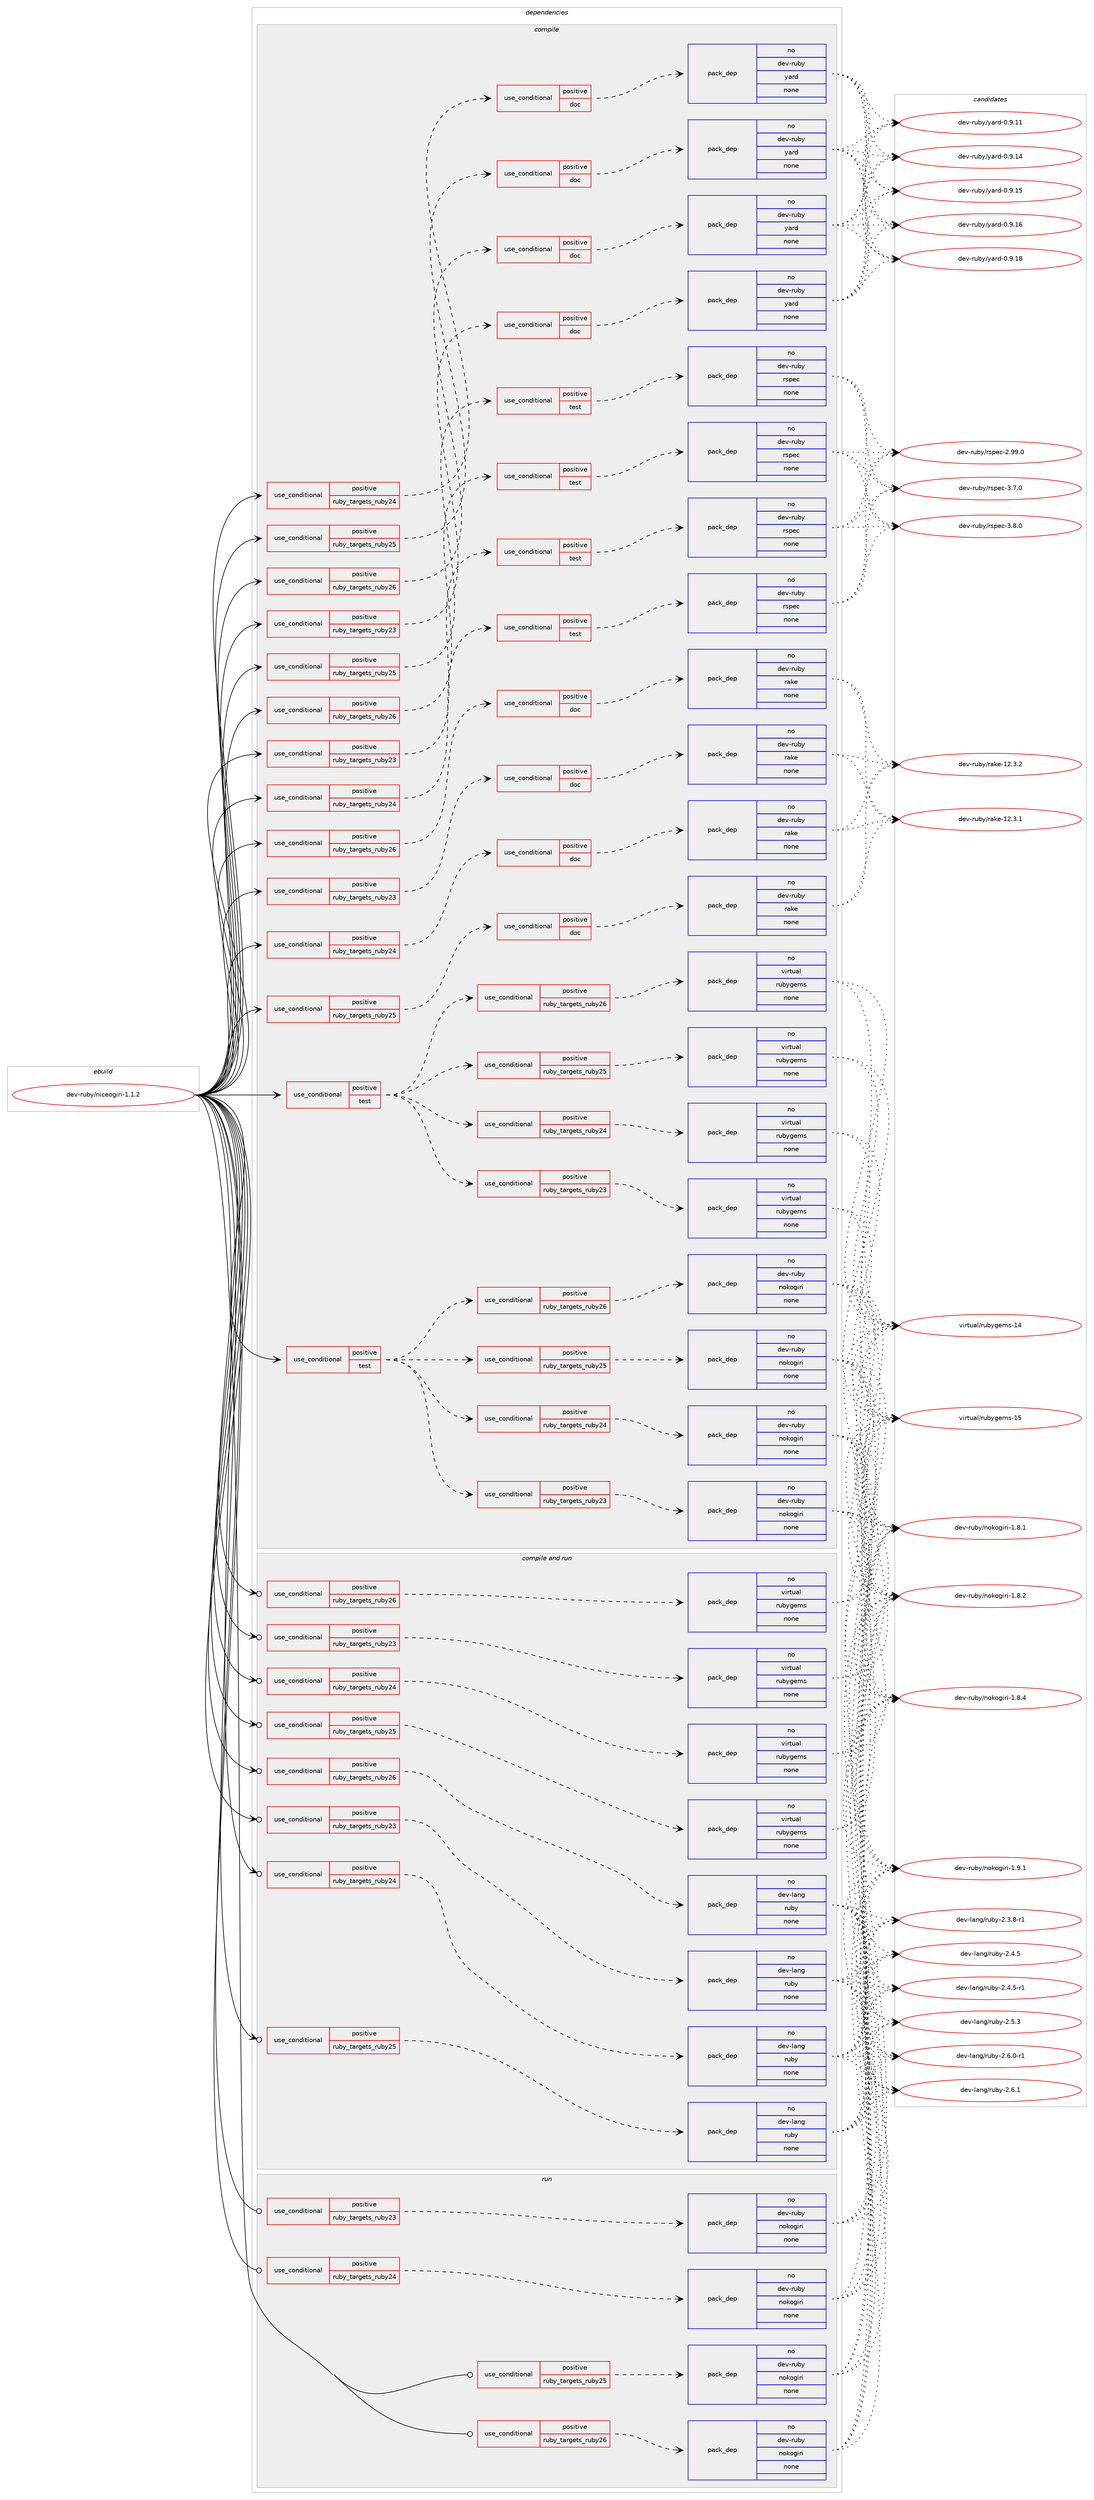 digraph prolog {

# *************
# Graph options
# *************

newrank=true;
concentrate=true;
compound=true;
graph [rankdir=LR,fontname=Helvetica,fontsize=10,ranksep=1.5];#, ranksep=2.5, nodesep=0.2];
edge  [arrowhead=vee];
node  [fontname=Helvetica,fontsize=10];

# **********
# The ebuild
# **********

subgraph cluster_leftcol {
color=gray;
rank=same;
label=<<i>ebuild</i>>;
id [label="dev-ruby/niceogiri-1.1.2", color=red, width=4, href="../dev-ruby/niceogiri-1.1.2.svg"];
}

# ****************
# The dependencies
# ****************

subgraph cluster_midcol {
color=gray;
label=<<i>dependencies</i>>;
subgraph cluster_compile {
fillcolor="#eeeeee";
style=filled;
label=<<i>compile</i>>;
subgraph cond407633 {
dependency1508102 [label=<<TABLE BORDER="0" CELLBORDER="1" CELLSPACING="0" CELLPADDING="4"><TR><TD ROWSPAN="3" CELLPADDING="10">use_conditional</TD></TR><TR><TD>positive</TD></TR><TR><TD>ruby_targets_ruby23</TD></TR></TABLE>>, shape=none, color=red];
subgraph cond407634 {
dependency1508103 [label=<<TABLE BORDER="0" CELLBORDER="1" CELLSPACING="0" CELLPADDING="4"><TR><TD ROWSPAN="3" CELLPADDING="10">use_conditional</TD></TR><TR><TD>positive</TD></TR><TR><TD>doc</TD></TR></TABLE>>, shape=none, color=red];
subgraph pack1076972 {
dependency1508104 [label=<<TABLE BORDER="0" CELLBORDER="1" CELLSPACING="0" CELLPADDING="4" WIDTH="220"><TR><TD ROWSPAN="6" CELLPADDING="30">pack_dep</TD></TR><TR><TD WIDTH="110">no</TD></TR><TR><TD>dev-ruby</TD></TR><TR><TD>rake</TD></TR><TR><TD>none</TD></TR><TR><TD></TD></TR></TABLE>>, shape=none, color=blue];
}
dependency1508103:e -> dependency1508104:w [weight=20,style="dashed",arrowhead="vee"];
}
dependency1508102:e -> dependency1508103:w [weight=20,style="dashed",arrowhead="vee"];
}
id:e -> dependency1508102:w [weight=20,style="solid",arrowhead="vee"];
subgraph cond407635 {
dependency1508105 [label=<<TABLE BORDER="0" CELLBORDER="1" CELLSPACING="0" CELLPADDING="4"><TR><TD ROWSPAN="3" CELLPADDING="10">use_conditional</TD></TR><TR><TD>positive</TD></TR><TR><TD>ruby_targets_ruby23</TD></TR></TABLE>>, shape=none, color=red];
subgraph cond407636 {
dependency1508106 [label=<<TABLE BORDER="0" CELLBORDER="1" CELLSPACING="0" CELLPADDING="4"><TR><TD ROWSPAN="3" CELLPADDING="10">use_conditional</TD></TR><TR><TD>positive</TD></TR><TR><TD>doc</TD></TR></TABLE>>, shape=none, color=red];
subgraph pack1076973 {
dependency1508107 [label=<<TABLE BORDER="0" CELLBORDER="1" CELLSPACING="0" CELLPADDING="4" WIDTH="220"><TR><TD ROWSPAN="6" CELLPADDING="30">pack_dep</TD></TR><TR><TD WIDTH="110">no</TD></TR><TR><TD>dev-ruby</TD></TR><TR><TD>yard</TD></TR><TR><TD>none</TD></TR><TR><TD></TD></TR></TABLE>>, shape=none, color=blue];
}
dependency1508106:e -> dependency1508107:w [weight=20,style="dashed",arrowhead="vee"];
}
dependency1508105:e -> dependency1508106:w [weight=20,style="dashed",arrowhead="vee"];
}
id:e -> dependency1508105:w [weight=20,style="solid",arrowhead="vee"];
subgraph cond407637 {
dependency1508108 [label=<<TABLE BORDER="0" CELLBORDER="1" CELLSPACING="0" CELLPADDING="4"><TR><TD ROWSPAN="3" CELLPADDING="10">use_conditional</TD></TR><TR><TD>positive</TD></TR><TR><TD>ruby_targets_ruby23</TD></TR></TABLE>>, shape=none, color=red];
subgraph cond407638 {
dependency1508109 [label=<<TABLE BORDER="0" CELLBORDER="1" CELLSPACING="0" CELLPADDING="4"><TR><TD ROWSPAN="3" CELLPADDING="10">use_conditional</TD></TR><TR><TD>positive</TD></TR><TR><TD>test</TD></TR></TABLE>>, shape=none, color=red];
subgraph pack1076974 {
dependency1508110 [label=<<TABLE BORDER="0" CELLBORDER="1" CELLSPACING="0" CELLPADDING="4" WIDTH="220"><TR><TD ROWSPAN="6" CELLPADDING="30">pack_dep</TD></TR><TR><TD WIDTH="110">no</TD></TR><TR><TD>dev-ruby</TD></TR><TR><TD>rspec</TD></TR><TR><TD>none</TD></TR><TR><TD></TD></TR></TABLE>>, shape=none, color=blue];
}
dependency1508109:e -> dependency1508110:w [weight=20,style="dashed",arrowhead="vee"];
}
dependency1508108:e -> dependency1508109:w [weight=20,style="dashed",arrowhead="vee"];
}
id:e -> dependency1508108:w [weight=20,style="solid",arrowhead="vee"];
subgraph cond407639 {
dependency1508111 [label=<<TABLE BORDER="0" CELLBORDER="1" CELLSPACING="0" CELLPADDING="4"><TR><TD ROWSPAN="3" CELLPADDING="10">use_conditional</TD></TR><TR><TD>positive</TD></TR><TR><TD>ruby_targets_ruby24</TD></TR></TABLE>>, shape=none, color=red];
subgraph cond407640 {
dependency1508112 [label=<<TABLE BORDER="0" CELLBORDER="1" CELLSPACING="0" CELLPADDING="4"><TR><TD ROWSPAN="3" CELLPADDING="10">use_conditional</TD></TR><TR><TD>positive</TD></TR><TR><TD>doc</TD></TR></TABLE>>, shape=none, color=red];
subgraph pack1076975 {
dependency1508113 [label=<<TABLE BORDER="0" CELLBORDER="1" CELLSPACING="0" CELLPADDING="4" WIDTH="220"><TR><TD ROWSPAN="6" CELLPADDING="30">pack_dep</TD></TR><TR><TD WIDTH="110">no</TD></TR><TR><TD>dev-ruby</TD></TR><TR><TD>rake</TD></TR><TR><TD>none</TD></TR><TR><TD></TD></TR></TABLE>>, shape=none, color=blue];
}
dependency1508112:e -> dependency1508113:w [weight=20,style="dashed",arrowhead="vee"];
}
dependency1508111:e -> dependency1508112:w [weight=20,style="dashed",arrowhead="vee"];
}
id:e -> dependency1508111:w [weight=20,style="solid",arrowhead="vee"];
subgraph cond407641 {
dependency1508114 [label=<<TABLE BORDER="0" CELLBORDER="1" CELLSPACING="0" CELLPADDING="4"><TR><TD ROWSPAN="3" CELLPADDING="10">use_conditional</TD></TR><TR><TD>positive</TD></TR><TR><TD>ruby_targets_ruby24</TD></TR></TABLE>>, shape=none, color=red];
subgraph cond407642 {
dependency1508115 [label=<<TABLE BORDER="0" CELLBORDER="1" CELLSPACING="0" CELLPADDING="4"><TR><TD ROWSPAN="3" CELLPADDING="10">use_conditional</TD></TR><TR><TD>positive</TD></TR><TR><TD>doc</TD></TR></TABLE>>, shape=none, color=red];
subgraph pack1076976 {
dependency1508116 [label=<<TABLE BORDER="0" CELLBORDER="1" CELLSPACING="0" CELLPADDING="4" WIDTH="220"><TR><TD ROWSPAN="6" CELLPADDING="30">pack_dep</TD></TR><TR><TD WIDTH="110">no</TD></TR><TR><TD>dev-ruby</TD></TR><TR><TD>yard</TD></TR><TR><TD>none</TD></TR><TR><TD></TD></TR></TABLE>>, shape=none, color=blue];
}
dependency1508115:e -> dependency1508116:w [weight=20,style="dashed",arrowhead="vee"];
}
dependency1508114:e -> dependency1508115:w [weight=20,style="dashed",arrowhead="vee"];
}
id:e -> dependency1508114:w [weight=20,style="solid",arrowhead="vee"];
subgraph cond407643 {
dependency1508117 [label=<<TABLE BORDER="0" CELLBORDER="1" CELLSPACING="0" CELLPADDING="4"><TR><TD ROWSPAN="3" CELLPADDING="10">use_conditional</TD></TR><TR><TD>positive</TD></TR><TR><TD>ruby_targets_ruby24</TD></TR></TABLE>>, shape=none, color=red];
subgraph cond407644 {
dependency1508118 [label=<<TABLE BORDER="0" CELLBORDER="1" CELLSPACING="0" CELLPADDING="4"><TR><TD ROWSPAN="3" CELLPADDING="10">use_conditional</TD></TR><TR><TD>positive</TD></TR><TR><TD>test</TD></TR></TABLE>>, shape=none, color=red];
subgraph pack1076977 {
dependency1508119 [label=<<TABLE BORDER="0" CELLBORDER="1" CELLSPACING="0" CELLPADDING="4" WIDTH="220"><TR><TD ROWSPAN="6" CELLPADDING="30">pack_dep</TD></TR><TR><TD WIDTH="110">no</TD></TR><TR><TD>dev-ruby</TD></TR><TR><TD>rspec</TD></TR><TR><TD>none</TD></TR><TR><TD></TD></TR></TABLE>>, shape=none, color=blue];
}
dependency1508118:e -> dependency1508119:w [weight=20,style="dashed",arrowhead="vee"];
}
dependency1508117:e -> dependency1508118:w [weight=20,style="dashed",arrowhead="vee"];
}
id:e -> dependency1508117:w [weight=20,style="solid",arrowhead="vee"];
subgraph cond407645 {
dependency1508120 [label=<<TABLE BORDER="0" CELLBORDER="1" CELLSPACING="0" CELLPADDING="4"><TR><TD ROWSPAN="3" CELLPADDING="10">use_conditional</TD></TR><TR><TD>positive</TD></TR><TR><TD>ruby_targets_ruby25</TD></TR></TABLE>>, shape=none, color=red];
subgraph cond407646 {
dependency1508121 [label=<<TABLE BORDER="0" CELLBORDER="1" CELLSPACING="0" CELLPADDING="4"><TR><TD ROWSPAN="3" CELLPADDING="10">use_conditional</TD></TR><TR><TD>positive</TD></TR><TR><TD>doc</TD></TR></TABLE>>, shape=none, color=red];
subgraph pack1076978 {
dependency1508122 [label=<<TABLE BORDER="0" CELLBORDER="1" CELLSPACING="0" CELLPADDING="4" WIDTH="220"><TR><TD ROWSPAN="6" CELLPADDING="30">pack_dep</TD></TR><TR><TD WIDTH="110">no</TD></TR><TR><TD>dev-ruby</TD></TR><TR><TD>rake</TD></TR><TR><TD>none</TD></TR><TR><TD></TD></TR></TABLE>>, shape=none, color=blue];
}
dependency1508121:e -> dependency1508122:w [weight=20,style="dashed",arrowhead="vee"];
}
dependency1508120:e -> dependency1508121:w [weight=20,style="dashed",arrowhead="vee"];
}
id:e -> dependency1508120:w [weight=20,style="solid",arrowhead="vee"];
subgraph cond407647 {
dependency1508123 [label=<<TABLE BORDER="0" CELLBORDER="1" CELLSPACING="0" CELLPADDING="4"><TR><TD ROWSPAN="3" CELLPADDING="10">use_conditional</TD></TR><TR><TD>positive</TD></TR><TR><TD>ruby_targets_ruby25</TD></TR></TABLE>>, shape=none, color=red];
subgraph cond407648 {
dependency1508124 [label=<<TABLE BORDER="0" CELLBORDER="1" CELLSPACING="0" CELLPADDING="4"><TR><TD ROWSPAN="3" CELLPADDING="10">use_conditional</TD></TR><TR><TD>positive</TD></TR><TR><TD>doc</TD></TR></TABLE>>, shape=none, color=red];
subgraph pack1076979 {
dependency1508125 [label=<<TABLE BORDER="0" CELLBORDER="1" CELLSPACING="0" CELLPADDING="4" WIDTH="220"><TR><TD ROWSPAN="6" CELLPADDING="30">pack_dep</TD></TR><TR><TD WIDTH="110">no</TD></TR><TR><TD>dev-ruby</TD></TR><TR><TD>yard</TD></TR><TR><TD>none</TD></TR><TR><TD></TD></TR></TABLE>>, shape=none, color=blue];
}
dependency1508124:e -> dependency1508125:w [weight=20,style="dashed",arrowhead="vee"];
}
dependency1508123:e -> dependency1508124:w [weight=20,style="dashed",arrowhead="vee"];
}
id:e -> dependency1508123:w [weight=20,style="solid",arrowhead="vee"];
subgraph cond407649 {
dependency1508126 [label=<<TABLE BORDER="0" CELLBORDER="1" CELLSPACING="0" CELLPADDING="4"><TR><TD ROWSPAN="3" CELLPADDING="10">use_conditional</TD></TR><TR><TD>positive</TD></TR><TR><TD>ruby_targets_ruby25</TD></TR></TABLE>>, shape=none, color=red];
subgraph cond407650 {
dependency1508127 [label=<<TABLE BORDER="0" CELLBORDER="1" CELLSPACING="0" CELLPADDING="4"><TR><TD ROWSPAN="3" CELLPADDING="10">use_conditional</TD></TR><TR><TD>positive</TD></TR><TR><TD>test</TD></TR></TABLE>>, shape=none, color=red];
subgraph pack1076980 {
dependency1508128 [label=<<TABLE BORDER="0" CELLBORDER="1" CELLSPACING="0" CELLPADDING="4" WIDTH="220"><TR><TD ROWSPAN="6" CELLPADDING="30">pack_dep</TD></TR><TR><TD WIDTH="110">no</TD></TR><TR><TD>dev-ruby</TD></TR><TR><TD>rspec</TD></TR><TR><TD>none</TD></TR><TR><TD></TD></TR></TABLE>>, shape=none, color=blue];
}
dependency1508127:e -> dependency1508128:w [weight=20,style="dashed",arrowhead="vee"];
}
dependency1508126:e -> dependency1508127:w [weight=20,style="dashed",arrowhead="vee"];
}
id:e -> dependency1508126:w [weight=20,style="solid",arrowhead="vee"];
subgraph cond407651 {
dependency1508129 [label=<<TABLE BORDER="0" CELLBORDER="1" CELLSPACING="0" CELLPADDING="4"><TR><TD ROWSPAN="3" CELLPADDING="10">use_conditional</TD></TR><TR><TD>positive</TD></TR><TR><TD>ruby_targets_ruby26</TD></TR></TABLE>>, shape=none, color=red];
subgraph cond407652 {
dependency1508130 [label=<<TABLE BORDER="0" CELLBORDER="1" CELLSPACING="0" CELLPADDING="4"><TR><TD ROWSPAN="3" CELLPADDING="10">use_conditional</TD></TR><TR><TD>positive</TD></TR><TR><TD>doc</TD></TR></TABLE>>, shape=none, color=red];
subgraph pack1076981 {
dependency1508131 [label=<<TABLE BORDER="0" CELLBORDER="1" CELLSPACING="0" CELLPADDING="4" WIDTH="220"><TR><TD ROWSPAN="6" CELLPADDING="30">pack_dep</TD></TR><TR><TD WIDTH="110">no</TD></TR><TR><TD>dev-ruby</TD></TR><TR><TD>rake</TD></TR><TR><TD>none</TD></TR><TR><TD></TD></TR></TABLE>>, shape=none, color=blue];
}
dependency1508130:e -> dependency1508131:w [weight=20,style="dashed",arrowhead="vee"];
}
dependency1508129:e -> dependency1508130:w [weight=20,style="dashed",arrowhead="vee"];
}
id:e -> dependency1508129:w [weight=20,style="solid",arrowhead="vee"];
subgraph cond407653 {
dependency1508132 [label=<<TABLE BORDER="0" CELLBORDER="1" CELLSPACING="0" CELLPADDING="4"><TR><TD ROWSPAN="3" CELLPADDING="10">use_conditional</TD></TR><TR><TD>positive</TD></TR><TR><TD>ruby_targets_ruby26</TD></TR></TABLE>>, shape=none, color=red];
subgraph cond407654 {
dependency1508133 [label=<<TABLE BORDER="0" CELLBORDER="1" CELLSPACING="0" CELLPADDING="4"><TR><TD ROWSPAN="3" CELLPADDING="10">use_conditional</TD></TR><TR><TD>positive</TD></TR><TR><TD>doc</TD></TR></TABLE>>, shape=none, color=red];
subgraph pack1076982 {
dependency1508134 [label=<<TABLE BORDER="0" CELLBORDER="1" CELLSPACING="0" CELLPADDING="4" WIDTH="220"><TR><TD ROWSPAN="6" CELLPADDING="30">pack_dep</TD></TR><TR><TD WIDTH="110">no</TD></TR><TR><TD>dev-ruby</TD></TR><TR><TD>yard</TD></TR><TR><TD>none</TD></TR><TR><TD></TD></TR></TABLE>>, shape=none, color=blue];
}
dependency1508133:e -> dependency1508134:w [weight=20,style="dashed",arrowhead="vee"];
}
dependency1508132:e -> dependency1508133:w [weight=20,style="dashed",arrowhead="vee"];
}
id:e -> dependency1508132:w [weight=20,style="solid",arrowhead="vee"];
subgraph cond407655 {
dependency1508135 [label=<<TABLE BORDER="0" CELLBORDER="1" CELLSPACING="0" CELLPADDING="4"><TR><TD ROWSPAN="3" CELLPADDING="10">use_conditional</TD></TR><TR><TD>positive</TD></TR><TR><TD>ruby_targets_ruby26</TD></TR></TABLE>>, shape=none, color=red];
subgraph cond407656 {
dependency1508136 [label=<<TABLE BORDER="0" CELLBORDER="1" CELLSPACING="0" CELLPADDING="4"><TR><TD ROWSPAN="3" CELLPADDING="10">use_conditional</TD></TR><TR><TD>positive</TD></TR><TR><TD>test</TD></TR></TABLE>>, shape=none, color=red];
subgraph pack1076983 {
dependency1508137 [label=<<TABLE BORDER="0" CELLBORDER="1" CELLSPACING="0" CELLPADDING="4" WIDTH="220"><TR><TD ROWSPAN="6" CELLPADDING="30">pack_dep</TD></TR><TR><TD WIDTH="110">no</TD></TR><TR><TD>dev-ruby</TD></TR><TR><TD>rspec</TD></TR><TR><TD>none</TD></TR><TR><TD></TD></TR></TABLE>>, shape=none, color=blue];
}
dependency1508136:e -> dependency1508137:w [weight=20,style="dashed",arrowhead="vee"];
}
dependency1508135:e -> dependency1508136:w [weight=20,style="dashed",arrowhead="vee"];
}
id:e -> dependency1508135:w [weight=20,style="solid",arrowhead="vee"];
subgraph cond407657 {
dependency1508138 [label=<<TABLE BORDER="0" CELLBORDER="1" CELLSPACING="0" CELLPADDING="4"><TR><TD ROWSPAN="3" CELLPADDING="10">use_conditional</TD></TR><TR><TD>positive</TD></TR><TR><TD>test</TD></TR></TABLE>>, shape=none, color=red];
subgraph cond407658 {
dependency1508139 [label=<<TABLE BORDER="0" CELLBORDER="1" CELLSPACING="0" CELLPADDING="4"><TR><TD ROWSPAN="3" CELLPADDING="10">use_conditional</TD></TR><TR><TD>positive</TD></TR><TR><TD>ruby_targets_ruby23</TD></TR></TABLE>>, shape=none, color=red];
subgraph pack1076984 {
dependency1508140 [label=<<TABLE BORDER="0" CELLBORDER="1" CELLSPACING="0" CELLPADDING="4" WIDTH="220"><TR><TD ROWSPAN="6" CELLPADDING="30">pack_dep</TD></TR><TR><TD WIDTH="110">no</TD></TR><TR><TD>dev-ruby</TD></TR><TR><TD>nokogiri</TD></TR><TR><TD>none</TD></TR><TR><TD></TD></TR></TABLE>>, shape=none, color=blue];
}
dependency1508139:e -> dependency1508140:w [weight=20,style="dashed",arrowhead="vee"];
}
dependency1508138:e -> dependency1508139:w [weight=20,style="dashed",arrowhead="vee"];
subgraph cond407659 {
dependency1508141 [label=<<TABLE BORDER="0" CELLBORDER="1" CELLSPACING="0" CELLPADDING="4"><TR><TD ROWSPAN="3" CELLPADDING="10">use_conditional</TD></TR><TR><TD>positive</TD></TR><TR><TD>ruby_targets_ruby24</TD></TR></TABLE>>, shape=none, color=red];
subgraph pack1076985 {
dependency1508142 [label=<<TABLE BORDER="0" CELLBORDER="1" CELLSPACING="0" CELLPADDING="4" WIDTH="220"><TR><TD ROWSPAN="6" CELLPADDING="30">pack_dep</TD></TR><TR><TD WIDTH="110">no</TD></TR><TR><TD>dev-ruby</TD></TR><TR><TD>nokogiri</TD></TR><TR><TD>none</TD></TR><TR><TD></TD></TR></TABLE>>, shape=none, color=blue];
}
dependency1508141:e -> dependency1508142:w [weight=20,style="dashed",arrowhead="vee"];
}
dependency1508138:e -> dependency1508141:w [weight=20,style="dashed",arrowhead="vee"];
subgraph cond407660 {
dependency1508143 [label=<<TABLE BORDER="0" CELLBORDER="1" CELLSPACING="0" CELLPADDING="4"><TR><TD ROWSPAN="3" CELLPADDING="10">use_conditional</TD></TR><TR><TD>positive</TD></TR><TR><TD>ruby_targets_ruby25</TD></TR></TABLE>>, shape=none, color=red];
subgraph pack1076986 {
dependency1508144 [label=<<TABLE BORDER="0" CELLBORDER="1" CELLSPACING="0" CELLPADDING="4" WIDTH="220"><TR><TD ROWSPAN="6" CELLPADDING="30">pack_dep</TD></TR><TR><TD WIDTH="110">no</TD></TR><TR><TD>dev-ruby</TD></TR><TR><TD>nokogiri</TD></TR><TR><TD>none</TD></TR><TR><TD></TD></TR></TABLE>>, shape=none, color=blue];
}
dependency1508143:e -> dependency1508144:w [weight=20,style="dashed",arrowhead="vee"];
}
dependency1508138:e -> dependency1508143:w [weight=20,style="dashed",arrowhead="vee"];
subgraph cond407661 {
dependency1508145 [label=<<TABLE BORDER="0" CELLBORDER="1" CELLSPACING="0" CELLPADDING="4"><TR><TD ROWSPAN="3" CELLPADDING="10">use_conditional</TD></TR><TR><TD>positive</TD></TR><TR><TD>ruby_targets_ruby26</TD></TR></TABLE>>, shape=none, color=red];
subgraph pack1076987 {
dependency1508146 [label=<<TABLE BORDER="0" CELLBORDER="1" CELLSPACING="0" CELLPADDING="4" WIDTH="220"><TR><TD ROWSPAN="6" CELLPADDING="30">pack_dep</TD></TR><TR><TD WIDTH="110">no</TD></TR><TR><TD>dev-ruby</TD></TR><TR><TD>nokogiri</TD></TR><TR><TD>none</TD></TR><TR><TD></TD></TR></TABLE>>, shape=none, color=blue];
}
dependency1508145:e -> dependency1508146:w [weight=20,style="dashed",arrowhead="vee"];
}
dependency1508138:e -> dependency1508145:w [weight=20,style="dashed",arrowhead="vee"];
}
id:e -> dependency1508138:w [weight=20,style="solid",arrowhead="vee"];
subgraph cond407662 {
dependency1508147 [label=<<TABLE BORDER="0" CELLBORDER="1" CELLSPACING="0" CELLPADDING="4"><TR><TD ROWSPAN="3" CELLPADDING="10">use_conditional</TD></TR><TR><TD>positive</TD></TR><TR><TD>test</TD></TR></TABLE>>, shape=none, color=red];
subgraph cond407663 {
dependency1508148 [label=<<TABLE BORDER="0" CELLBORDER="1" CELLSPACING="0" CELLPADDING="4"><TR><TD ROWSPAN="3" CELLPADDING="10">use_conditional</TD></TR><TR><TD>positive</TD></TR><TR><TD>ruby_targets_ruby23</TD></TR></TABLE>>, shape=none, color=red];
subgraph pack1076988 {
dependency1508149 [label=<<TABLE BORDER="0" CELLBORDER="1" CELLSPACING="0" CELLPADDING="4" WIDTH="220"><TR><TD ROWSPAN="6" CELLPADDING="30">pack_dep</TD></TR><TR><TD WIDTH="110">no</TD></TR><TR><TD>virtual</TD></TR><TR><TD>rubygems</TD></TR><TR><TD>none</TD></TR><TR><TD></TD></TR></TABLE>>, shape=none, color=blue];
}
dependency1508148:e -> dependency1508149:w [weight=20,style="dashed",arrowhead="vee"];
}
dependency1508147:e -> dependency1508148:w [weight=20,style="dashed",arrowhead="vee"];
subgraph cond407664 {
dependency1508150 [label=<<TABLE BORDER="0" CELLBORDER="1" CELLSPACING="0" CELLPADDING="4"><TR><TD ROWSPAN="3" CELLPADDING="10">use_conditional</TD></TR><TR><TD>positive</TD></TR><TR><TD>ruby_targets_ruby24</TD></TR></TABLE>>, shape=none, color=red];
subgraph pack1076989 {
dependency1508151 [label=<<TABLE BORDER="0" CELLBORDER="1" CELLSPACING="0" CELLPADDING="4" WIDTH="220"><TR><TD ROWSPAN="6" CELLPADDING="30">pack_dep</TD></TR><TR><TD WIDTH="110">no</TD></TR><TR><TD>virtual</TD></TR><TR><TD>rubygems</TD></TR><TR><TD>none</TD></TR><TR><TD></TD></TR></TABLE>>, shape=none, color=blue];
}
dependency1508150:e -> dependency1508151:w [weight=20,style="dashed",arrowhead="vee"];
}
dependency1508147:e -> dependency1508150:w [weight=20,style="dashed",arrowhead="vee"];
subgraph cond407665 {
dependency1508152 [label=<<TABLE BORDER="0" CELLBORDER="1" CELLSPACING="0" CELLPADDING="4"><TR><TD ROWSPAN="3" CELLPADDING="10">use_conditional</TD></TR><TR><TD>positive</TD></TR><TR><TD>ruby_targets_ruby25</TD></TR></TABLE>>, shape=none, color=red];
subgraph pack1076990 {
dependency1508153 [label=<<TABLE BORDER="0" CELLBORDER="1" CELLSPACING="0" CELLPADDING="4" WIDTH="220"><TR><TD ROWSPAN="6" CELLPADDING="30">pack_dep</TD></TR><TR><TD WIDTH="110">no</TD></TR><TR><TD>virtual</TD></TR><TR><TD>rubygems</TD></TR><TR><TD>none</TD></TR><TR><TD></TD></TR></TABLE>>, shape=none, color=blue];
}
dependency1508152:e -> dependency1508153:w [weight=20,style="dashed",arrowhead="vee"];
}
dependency1508147:e -> dependency1508152:w [weight=20,style="dashed",arrowhead="vee"];
subgraph cond407666 {
dependency1508154 [label=<<TABLE BORDER="0" CELLBORDER="1" CELLSPACING="0" CELLPADDING="4"><TR><TD ROWSPAN="3" CELLPADDING="10">use_conditional</TD></TR><TR><TD>positive</TD></TR><TR><TD>ruby_targets_ruby26</TD></TR></TABLE>>, shape=none, color=red];
subgraph pack1076991 {
dependency1508155 [label=<<TABLE BORDER="0" CELLBORDER="1" CELLSPACING="0" CELLPADDING="4" WIDTH="220"><TR><TD ROWSPAN="6" CELLPADDING="30">pack_dep</TD></TR><TR><TD WIDTH="110">no</TD></TR><TR><TD>virtual</TD></TR><TR><TD>rubygems</TD></TR><TR><TD>none</TD></TR><TR><TD></TD></TR></TABLE>>, shape=none, color=blue];
}
dependency1508154:e -> dependency1508155:w [weight=20,style="dashed",arrowhead="vee"];
}
dependency1508147:e -> dependency1508154:w [weight=20,style="dashed",arrowhead="vee"];
}
id:e -> dependency1508147:w [weight=20,style="solid",arrowhead="vee"];
}
subgraph cluster_compileandrun {
fillcolor="#eeeeee";
style=filled;
label=<<i>compile and run</i>>;
subgraph cond407667 {
dependency1508156 [label=<<TABLE BORDER="0" CELLBORDER="1" CELLSPACING="0" CELLPADDING="4"><TR><TD ROWSPAN="3" CELLPADDING="10">use_conditional</TD></TR><TR><TD>positive</TD></TR><TR><TD>ruby_targets_ruby23</TD></TR></TABLE>>, shape=none, color=red];
subgraph pack1076992 {
dependency1508157 [label=<<TABLE BORDER="0" CELLBORDER="1" CELLSPACING="0" CELLPADDING="4" WIDTH="220"><TR><TD ROWSPAN="6" CELLPADDING="30">pack_dep</TD></TR><TR><TD WIDTH="110">no</TD></TR><TR><TD>dev-lang</TD></TR><TR><TD>ruby</TD></TR><TR><TD>none</TD></TR><TR><TD></TD></TR></TABLE>>, shape=none, color=blue];
}
dependency1508156:e -> dependency1508157:w [weight=20,style="dashed",arrowhead="vee"];
}
id:e -> dependency1508156:w [weight=20,style="solid",arrowhead="odotvee"];
subgraph cond407668 {
dependency1508158 [label=<<TABLE BORDER="0" CELLBORDER="1" CELLSPACING="0" CELLPADDING="4"><TR><TD ROWSPAN="3" CELLPADDING="10">use_conditional</TD></TR><TR><TD>positive</TD></TR><TR><TD>ruby_targets_ruby23</TD></TR></TABLE>>, shape=none, color=red];
subgraph pack1076993 {
dependency1508159 [label=<<TABLE BORDER="0" CELLBORDER="1" CELLSPACING="0" CELLPADDING="4" WIDTH="220"><TR><TD ROWSPAN="6" CELLPADDING="30">pack_dep</TD></TR><TR><TD WIDTH="110">no</TD></TR><TR><TD>virtual</TD></TR><TR><TD>rubygems</TD></TR><TR><TD>none</TD></TR><TR><TD></TD></TR></TABLE>>, shape=none, color=blue];
}
dependency1508158:e -> dependency1508159:w [weight=20,style="dashed",arrowhead="vee"];
}
id:e -> dependency1508158:w [weight=20,style="solid",arrowhead="odotvee"];
subgraph cond407669 {
dependency1508160 [label=<<TABLE BORDER="0" CELLBORDER="1" CELLSPACING="0" CELLPADDING="4"><TR><TD ROWSPAN="3" CELLPADDING="10">use_conditional</TD></TR><TR><TD>positive</TD></TR><TR><TD>ruby_targets_ruby24</TD></TR></TABLE>>, shape=none, color=red];
subgraph pack1076994 {
dependency1508161 [label=<<TABLE BORDER="0" CELLBORDER="1" CELLSPACING="0" CELLPADDING="4" WIDTH="220"><TR><TD ROWSPAN="6" CELLPADDING="30">pack_dep</TD></TR><TR><TD WIDTH="110">no</TD></TR><TR><TD>dev-lang</TD></TR><TR><TD>ruby</TD></TR><TR><TD>none</TD></TR><TR><TD></TD></TR></TABLE>>, shape=none, color=blue];
}
dependency1508160:e -> dependency1508161:w [weight=20,style="dashed",arrowhead="vee"];
}
id:e -> dependency1508160:w [weight=20,style="solid",arrowhead="odotvee"];
subgraph cond407670 {
dependency1508162 [label=<<TABLE BORDER="0" CELLBORDER="1" CELLSPACING="0" CELLPADDING="4"><TR><TD ROWSPAN="3" CELLPADDING="10">use_conditional</TD></TR><TR><TD>positive</TD></TR><TR><TD>ruby_targets_ruby24</TD></TR></TABLE>>, shape=none, color=red];
subgraph pack1076995 {
dependency1508163 [label=<<TABLE BORDER="0" CELLBORDER="1" CELLSPACING="0" CELLPADDING="4" WIDTH="220"><TR><TD ROWSPAN="6" CELLPADDING="30">pack_dep</TD></TR><TR><TD WIDTH="110">no</TD></TR><TR><TD>virtual</TD></TR><TR><TD>rubygems</TD></TR><TR><TD>none</TD></TR><TR><TD></TD></TR></TABLE>>, shape=none, color=blue];
}
dependency1508162:e -> dependency1508163:w [weight=20,style="dashed",arrowhead="vee"];
}
id:e -> dependency1508162:w [weight=20,style="solid",arrowhead="odotvee"];
subgraph cond407671 {
dependency1508164 [label=<<TABLE BORDER="0" CELLBORDER="1" CELLSPACING="0" CELLPADDING="4"><TR><TD ROWSPAN="3" CELLPADDING="10">use_conditional</TD></TR><TR><TD>positive</TD></TR><TR><TD>ruby_targets_ruby25</TD></TR></TABLE>>, shape=none, color=red];
subgraph pack1076996 {
dependency1508165 [label=<<TABLE BORDER="0" CELLBORDER="1" CELLSPACING="0" CELLPADDING="4" WIDTH="220"><TR><TD ROWSPAN="6" CELLPADDING="30">pack_dep</TD></TR><TR><TD WIDTH="110">no</TD></TR><TR><TD>dev-lang</TD></TR><TR><TD>ruby</TD></TR><TR><TD>none</TD></TR><TR><TD></TD></TR></TABLE>>, shape=none, color=blue];
}
dependency1508164:e -> dependency1508165:w [weight=20,style="dashed",arrowhead="vee"];
}
id:e -> dependency1508164:w [weight=20,style="solid",arrowhead="odotvee"];
subgraph cond407672 {
dependency1508166 [label=<<TABLE BORDER="0" CELLBORDER="1" CELLSPACING="0" CELLPADDING="4"><TR><TD ROWSPAN="3" CELLPADDING="10">use_conditional</TD></TR><TR><TD>positive</TD></TR><TR><TD>ruby_targets_ruby25</TD></TR></TABLE>>, shape=none, color=red];
subgraph pack1076997 {
dependency1508167 [label=<<TABLE BORDER="0" CELLBORDER="1" CELLSPACING="0" CELLPADDING="4" WIDTH="220"><TR><TD ROWSPAN="6" CELLPADDING="30">pack_dep</TD></TR><TR><TD WIDTH="110">no</TD></TR><TR><TD>virtual</TD></TR><TR><TD>rubygems</TD></TR><TR><TD>none</TD></TR><TR><TD></TD></TR></TABLE>>, shape=none, color=blue];
}
dependency1508166:e -> dependency1508167:w [weight=20,style="dashed",arrowhead="vee"];
}
id:e -> dependency1508166:w [weight=20,style="solid",arrowhead="odotvee"];
subgraph cond407673 {
dependency1508168 [label=<<TABLE BORDER="0" CELLBORDER="1" CELLSPACING="0" CELLPADDING="4"><TR><TD ROWSPAN="3" CELLPADDING="10">use_conditional</TD></TR><TR><TD>positive</TD></TR><TR><TD>ruby_targets_ruby26</TD></TR></TABLE>>, shape=none, color=red];
subgraph pack1076998 {
dependency1508169 [label=<<TABLE BORDER="0" CELLBORDER="1" CELLSPACING="0" CELLPADDING="4" WIDTH="220"><TR><TD ROWSPAN="6" CELLPADDING="30">pack_dep</TD></TR><TR><TD WIDTH="110">no</TD></TR><TR><TD>dev-lang</TD></TR><TR><TD>ruby</TD></TR><TR><TD>none</TD></TR><TR><TD></TD></TR></TABLE>>, shape=none, color=blue];
}
dependency1508168:e -> dependency1508169:w [weight=20,style="dashed",arrowhead="vee"];
}
id:e -> dependency1508168:w [weight=20,style="solid",arrowhead="odotvee"];
subgraph cond407674 {
dependency1508170 [label=<<TABLE BORDER="0" CELLBORDER="1" CELLSPACING="0" CELLPADDING="4"><TR><TD ROWSPAN="3" CELLPADDING="10">use_conditional</TD></TR><TR><TD>positive</TD></TR><TR><TD>ruby_targets_ruby26</TD></TR></TABLE>>, shape=none, color=red];
subgraph pack1076999 {
dependency1508171 [label=<<TABLE BORDER="0" CELLBORDER="1" CELLSPACING="0" CELLPADDING="4" WIDTH="220"><TR><TD ROWSPAN="6" CELLPADDING="30">pack_dep</TD></TR><TR><TD WIDTH="110">no</TD></TR><TR><TD>virtual</TD></TR><TR><TD>rubygems</TD></TR><TR><TD>none</TD></TR><TR><TD></TD></TR></TABLE>>, shape=none, color=blue];
}
dependency1508170:e -> dependency1508171:w [weight=20,style="dashed",arrowhead="vee"];
}
id:e -> dependency1508170:w [weight=20,style="solid",arrowhead="odotvee"];
}
subgraph cluster_run {
fillcolor="#eeeeee";
style=filled;
label=<<i>run</i>>;
subgraph cond407675 {
dependency1508172 [label=<<TABLE BORDER="0" CELLBORDER="1" CELLSPACING="0" CELLPADDING="4"><TR><TD ROWSPAN="3" CELLPADDING="10">use_conditional</TD></TR><TR><TD>positive</TD></TR><TR><TD>ruby_targets_ruby23</TD></TR></TABLE>>, shape=none, color=red];
subgraph pack1077000 {
dependency1508173 [label=<<TABLE BORDER="0" CELLBORDER="1" CELLSPACING="0" CELLPADDING="4" WIDTH="220"><TR><TD ROWSPAN="6" CELLPADDING="30">pack_dep</TD></TR><TR><TD WIDTH="110">no</TD></TR><TR><TD>dev-ruby</TD></TR><TR><TD>nokogiri</TD></TR><TR><TD>none</TD></TR><TR><TD></TD></TR></TABLE>>, shape=none, color=blue];
}
dependency1508172:e -> dependency1508173:w [weight=20,style="dashed",arrowhead="vee"];
}
id:e -> dependency1508172:w [weight=20,style="solid",arrowhead="odot"];
subgraph cond407676 {
dependency1508174 [label=<<TABLE BORDER="0" CELLBORDER="1" CELLSPACING="0" CELLPADDING="4"><TR><TD ROWSPAN="3" CELLPADDING="10">use_conditional</TD></TR><TR><TD>positive</TD></TR><TR><TD>ruby_targets_ruby24</TD></TR></TABLE>>, shape=none, color=red];
subgraph pack1077001 {
dependency1508175 [label=<<TABLE BORDER="0" CELLBORDER="1" CELLSPACING="0" CELLPADDING="4" WIDTH="220"><TR><TD ROWSPAN="6" CELLPADDING="30">pack_dep</TD></TR><TR><TD WIDTH="110">no</TD></TR><TR><TD>dev-ruby</TD></TR><TR><TD>nokogiri</TD></TR><TR><TD>none</TD></TR><TR><TD></TD></TR></TABLE>>, shape=none, color=blue];
}
dependency1508174:e -> dependency1508175:w [weight=20,style="dashed",arrowhead="vee"];
}
id:e -> dependency1508174:w [weight=20,style="solid",arrowhead="odot"];
subgraph cond407677 {
dependency1508176 [label=<<TABLE BORDER="0" CELLBORDER="1" CELLSPACING="0" CELLPADDING="4"><TR><TD ROWSPAN="3" CELLPADDING="10">use_conditional</TD></TR><TR><TD>positive</TD></TR><TR><TD>ruby_targets_ruby25</TD></TR></TABLE>>, shape=none, color=red];
subgraph pack1077002 {
dependency1508177 [label=<<TABLE BORDER="0" CELLBORDER="1" CELLSPACING="0" CELLPADDING="4" WIDTH="220"><TR><TD ROWSPAN="6" CELLPADDING="30">pack_dep</TD></TR><TR><TD WIDTH="110">no</TD></TR><TR><TD>dev-ruby</TD></TR><TR><TD>nokogiri</TD></TR><TR><TD>none</TD></TR><TR><TD></TD></TR></TABLE>>, shape=none, color=blue];
}
dependency1508176:e -> dependency1508177:w [weight=20,style="dashed",arrowhead="vee"];
}
id:e -> dependency1508176:w [weight=20,style="solid",arrowhead="odot"];
subgraph cond407678 {
dependency1508178 [label=<<TABLE BORDER="0" CELLBORDER="1" CELLSPACING="0" CELLPADDING="4"><TR><TD ROWSPAN="3" CELLPADDING="10">use_conditional</TD></TR><TR><TD>positive</TD></TR><TR><TD>ruby_targets_ruby26</TD></TR></TABLE>>, shape=none, color=red];
subgraph pack1077003 {
dependency1508179 [label=<<TABLE BORDER="0" CELLBORDER="1" CELLSPACING="0" CELLPADDING="4" WIDTH="220"><TR><TD ROWSPAN="6" CELLPADDING="30">pack_dep</TD></TR><TR><TD WIDTH="110">no</TD></TR><TR><TD>dev-ruby</TD></TR><TR><TD>nokogiri</TD></TR><TR><TD>none</TD></TR><TR><TD></TD></TR></TABLE>>, shape=none, color=blue];
}
dependency1508178:e -> dependency1508179:w [weight=20,style="dashed",arrowhead="vee"];
}
id:e -> dependency1508178:w [weight=20,style="solid",arrowhead="odot"];
}
}

# **************
# The candidates
# **************

subgraph cluster_choices {
rank=same;
color=gray;
label=<<i>candidates</i>>;

subgraph choice1076972 {
color=black;
nodesep=1;
choice1001011184511411798121471149710710145495046514649 [label="dev-ruby/rake-12.3.1", color=red, width=4,href="../dev-ruby/rake-12.3.1.svg"];
choice1001011184511411798121471149710710145495046514650 [label="dev-ruby/rake-12.3.2", color=red, width=4,href="../dev-ruby/rake-12.3.2.svg"];
dependency1508104:e -> choice1001011184511411798121471149710710145495046514649:w [style=dotted,weight="100"];
dependency1508104:e -> choice1001011184511411798121471149710710145495046514650:w [style=dotted,weight="100"];
}
subgraph choice1076973 {
color=black;
nodesep=1;
choice1001011184511411798121471219711410045484657464949 [label="dev-ruby/yard-0.9.11", color=red, width=4,href="../dev-ruby/yard-0.9.11.svg"];
choice1001011184511411798121471219711410045484657464952 [label="dev-ruby/yard-0.9.14", color=red, width=4,href="../dev-ruby/yard-0.9.14.svg"];
choice1001011184511411798121471219711410045484657464953 [label="dev-ruby/yard-0.9.15", color=red, width=4,href="../dev-ruby/yard-0.9.15.svg"];
choice1001011184511411798121471219711410045484657464954 [label="dev-ruby/yard-0.9.16", color=red, width=4,href="../dev-ruby/yard-0.9.16.svg"];
choice1001011184511411798121471219711410045484657464956 [label="dev-ruby/yard-0.9.18", color=red, width=4,href="../dev-ruby/yard-0.9.18.svg"];
dependency1508107:e -> choice1001011184511411798121471219711410045484657464949:w [style=dotted,weight="100"];
dependency1508107:e -> choice1001011184511411798121471219711410045484657464952:w [style=dotted,weight="100"];
dependency1508107:e -> choice1001011184511411798121471219711410045484657464953:w [style=dotted,weight="100"];
dependency1508107:e -> choice1001011184511411798121471219711410045484657464954:w [style=dotted,weight="100"];
dependency1508107:e -> choice1001011184511411798121471219711410045484657464956:w [style=dotted,weight="100"];
}
subgraph choice1076974 {
color=black;
nodesep=1;
choice1001011184511411798121471141151121019945504657574648 [label="dev-ruby/rspec-2.99.0", color=red, width=4,href="../dev-ruby/rspec-2.99.0.svg"];
choice10010111845114117981214711411511210199455146554648 [label="dev-ruby/rspec-3.7.0", color=red, width=4,href="../dev-ruby/rspec-3.7.0.svg"];
choice10010111845114117981214711411511210199455146564648 [label="dev-ruby/rspec-3.8.0", color=red, width=4,href="../dev-ruby/rspec-3.8.0.svg"];
dependency1508110:e -> choice1001011184511411798121471141151121019945504657574648:w [style=dotted,weight="100"];
dependency1508110:e -> choice10010111845114117981214711411511210199455146554648:w [style=dotted,weight="100"];
dependency1508110:e -> choice10010111845114117981214711411511210199455146564648:w [style=dotted,weight="100"];
}
subgraph choice1076975 {
color=black;
nodesep=1;
choice1001011184511411798121471149710710145495046514649 [label="dev-ruby/rake-12.3.1", color=red, width=4,href="../dev-ruby/rake-12.3.1.svg"];
choice1001011184511411798121471149710710145495046514650 [label="dev-ruby/rake-12.3.2", color=red, width=4,href="../dev-ruby/rake-12.3.2.svg"];
dependency1508113:e -> choice1001011184511411798121471149710710145495046514649:w [style=dotted,weight="100"];
dependency1508113:e -> choice1001011184511411798121471149710710145495046514650:w [style=dotted,weight="100"];
}
subgraph choice1076976 {
color=black;
nodesep=1;
choice1001011184511411798121471219711410045484657464949 [label="dev-ruby/yard-0.9.11", color=red, width=4,href="../dev-ruby/yard-0.9.11.svg"];
choice1001011184511411798121471219711410045484657464952 [label="dev-ruby/yard-0.9.14", color=red, width=4,href="../dev-ruby/yard-0.9.14.svg"];
choice1001011184511411798121471219711410045484657464953 [label="dev-ruby/yard-0.9.15", color=red, width=4,href="../dev-ruby/yard-0.9.15.svg"];
choice1001011184511411798121471219711410045484657464954 [label="dev-ruby/yard-0.9.16", color=red, width=4,href="../dev-ruby/yard-0.9.16.svg"];
choice1001011184511411798121471219711410045484657464956 [label="dev-ruby/yard-0.9.18", color=red, width=4,href="../dev-ruby/yard-0.9.18.svg"];
dependency1508116:e -> choice1001011184511411798121471219711410045484657464949:w [style=dotted,weight="100"];
dependency1508116:e -> choice1001011184511411798121471219711410045484657464952:w [style=dotted,weight="100"];
dependency1508116:e -> choice1001011184511411798121471219711410045484657464953:w [style=dotted,weight="100"];
dependency1508116:e -> choice1001011184511411798121471219711410045484657464954:w [style=dotted,weight="100"];
dependency1508116:e -> choice1001011184511411798121471219711410045484657464956:w [style=dotted,weight="100"];
}
subgraph choice1076977 {
color=black;
nodesep=1;
choice1001011184511411798121471141151121019945504657574648 [label="dev-ruby/rspec-2.99.0", color=red, width=4,href="../dev-ruby/rspec-2.99.0.svg"];
choice10010111845114117981214711411511210199455146554648 [label="dev-ruby/rspec-3.7.0", color=red, width=4,href="../dev-ruby/rspec-3.7.0.svg"];
choice10010111845114117981214711411511210199455146564648 [label="dev-ruby/rspec-3.8.0", color=red, width=4,href="../dev-ruby/rspec-3.8.0.svg"];
dependency1508119:e -> choice1001011184511411798121471141151121019945504657574648:w [style=dotted,weight="100"];
dependency1508119:e -> choice10010111845114117981214711411511210199455146554648:w [style=dotted,weight="100"];
dependency1508119:e -> choice10010111845114117981214711411511210199455146564648:w [style=dotted,weight="100"];
}
subgraph choice1076978 {
color=black;
nodesep=1;
choice1001011184511411798121471149710710145495046514649 [label="dev-ruby/rake-12.3.1", color=red, width=4,href="../dev-ruby/rake-12.3.1.svg"];
choice1001011184511411798121471149710710145495046514650 [label="dev-ruby/rake-12.3.2", color=red, width=4,href="../dev-ruby/rake-12.3.2.svg"];
dependency1508122:e -> choice1001011184511411798121471149710710145495046514649:w [style=dotted,weight="100"];
dependency1508122:e -> choice1001011184511411798121471149710710145495046514650:w [style=dotted,weight="100"];
}
subgraph choice1076979 {
color=black;
nodesep=1;
choice1001011184511411798121471219711410045484657464949 [label="dev-ruby/yard-0.9.11", color=red, width=4,href="../dev-ruby/yard-0.9.11.svg"];
choice1001011184511411798121471219711410045484657464952 [label="dev-ruby/yard-0.9.14", color=red, width=4,href="../dev-ruby/yard-0.9.14.svg"];
choice1001011184511411798121471219711410045484657464953 [label="dev-ruby/yard-0.9.15", color=red, width=4,href="../dev-ruby/yard-0.9.15.svg"];
choice1001011184511411798121471219711410045484657464954 [label="dev-ruby/yard-0.9.16", color=red, width=4,href="../dev-ruby/yard-0.9.16.svg"];
choice1001011184511411798121471219711410045484657464956 [label="dev-ruby/yard-0.9.18", color=red, width=4,href="../dev-ruby/yard-0.9.18.svg"];
dependency1508125:e -> choice1001011184511411798121471219711410045484657464949:w [style=dotted,weight="100"];
dependency1508125:e -> choice1001011184511411798121471219711410045484657464952:w [style=dotted,weight="100"];
dependency1508125:e -> choice1001011184511411798121471219711410045484657464953:w [style=dotted,weight="100"];
dependency1508125:e -> choice1001011184511411798121471219711410045484657464954:w [style=dotted,weight="100"];
dependency1508125:e -> choice1001011184511411798121471219711410045484657464956:w [style=dotted,weight="100"];
}
subgraph choice1076980 {
color=black;
nodesep=1;
choice1001011184511411798121471141151121019945504657574648 [label="dev-ruby/rspec-2.99.0", color=red, width=4,href="../dev-ruby/rspec-2.99.0.svg"];
choice10010111845114117981214711411511210199455146554648 [label="dev-ruby/rspec-3.7.0", color=red, width=4,href="../dev-ruby/rspec-3.7.0.svg"];
choice10010111845114117981214711411511210199455146564648 [label="dev-ruby/rspec-3.8.0", color=red, width=4,href="../dev-ruby/rspec-3.8.0.svg"];
dependency1508128:e -> choice1001011184511411798121471141151121019945504657574648:w [style=dotted,weight="100"];
dependency1508128:e -> choice10010111845114117981214711411511210199455146554648:w [style=dotted,weight="100"];
dependency1508128:e -> choice10010111845114117981214711411511210199455146564648:w [style=dotted,weight="100"];
}
subgraph choice1076981 {
color=black;
nodesep=1;
choice1001011184511411798121471149710710145495046514649 [label="dev-ruby/rake-12.3.1", color=red, width=4,href="../dev-ruby/rake-12.3.1.svg"];
choice1001011184511411798121471149710710145495046514650 [label="dev-ruby/rake-12.3.2", color=red, width=4,href="../dev-ruby/rake-12.3.2.svg"];
dependency1508131:e -> choice1001011184511411798121471149710710145495046514649:w [style=dotted,weight="100"];
dependency1508131:e -> choice1001011184511411798121471149710710145495046514650:w [style=dotted,weight="100"];
}
subgraph choice1076982 {
color=black;
nodesep=1;
choice1001011184511411798121471219711410045484657464949 [label="dev-ruby/yard-0.9.11", color=red, width=4,href="../dev-ruby/yard-0.9.11.svg"];
choice1001011184511411798121471219711410045484657464952 [label="dev-ruby/yard-0.9.14", color=red, width=4,href="../dev-ruby/yard-0.9.14.svg"];
choice1001011184511411798121471219711410045484657464953 [label="dev-ruby/yard-0.9.15", color=red, width=4,href="../dev-ruby/yard-0.9.15.svg"];
choice1001011184511411798121471219711410045484657464954 [label="dev-ruby/yard-0.9.16", color=red, width=4,href="../dev-ruby/yard-0.9.16.svg"];
choice1001011184511411798121471219711410045484657464956 [label="dev-ruby/yard-0.9.18", color=red, width=4,href="../dev-ruby/yard-0.9.18.svg"];
dependency1508134:e -> choice1001011184511411798121471219711410045484657464949:w [style=dotted,weight="100"];
dependency1508134:e -> choice1001011184511411798121471219711410045484657464952:w [style=dotted,weight="100"];
dependency1508134:e -> choice1001011184511411798121471219711410045484657464953:w [style=dotted,weight="100"];
dependency1508134:e -> choice1001011184511411798121471219711410045484657464954:w [style=dotted,weight="100"];
dependency1508134:e -> choice1001011184511411798121471219711410045484657464956:w [style=dotted,weight="100"];
}
subgraph choice1076983 {
color=black;
nodesep=1;
choice1001011184511411798121471141151121019945504657574648 [label="dev-ruby/rspec-2.99.0", color=red, width=4,href="../dev-ruby/rspec-2.99.0.svg"];
choice10010111845114117981214711411511210199455146554648 [label="dev-ruby/rspec-3.7.0", color=red, width=4,href="../dev-ruby/rspec-3.7.0.svg"];
choice10010111845114117981214711411511210199455146564648 [label="dev-ruby/rspec-3.8.0", color=red, width=4,href="../dev-ruby/rspec-3.8.0.svg"];
dependency1508137:e -> choice1001011184511411798121471141151121019945504657574648:w [style=dotted,weight="100"];
dependency1508137:e -> choice10010111845114117981214711411511210199455146554648:w [style=dotted,weight="100"];
dependency1508137:e -> choice10010111845114117981214711411511210199455146564648:w [style=dotted,weight="100"];
}
subgraph choice1076984 {
color=black;
nodesep=1;
choice100101118451141179812147110111107111103105114105454946564649 [label="dev-ruby/nokogiri-1.8.1", color=red, width=4,href="../dev-ruby/nokogiri-1.8.1.svg"];
choice100101118451141179812147110111107111103105114105454946564650 [label="dev-ruby/nokogiri-1.8.2", color=red, width=4,href="../dev-ruby/nokogiri-1.8.2.svg"];
choice100101118451141179812147110111107111103105114105454946564652 [label="dev-ruby/nokogiri-1.8.4", color=red, width=4,href="../dev-ruby/nokogiri-1.8.4.svg"];
choice100101118451141179812147110111107111103105114105454946574649 [label="dev-ruby/nokogiri-1.9.1", color=red, width=4,href="../dev-ruby/nokogiri-1.9.1.svg"];
dependency1508140:e -> choice100101118451141179812147110111107111103105114105454946564649:w [style=dotted,weight="100"];
dependency1508140:e -> choice100101118451141179812147110111107111103105114105454946564650:w [style=dotted,weight="100"];
dependency1508140:e -> choice100101118451141179812147110111107111103105114105454946564652:w [style=dotted,weight="100"];
dependency1508140:e -> choice100101118451141179812147110111107111103105114105454946574649:w [style=dotted,weight="100"];
}
subgraph choice1076985 {
color=black;
nodesep=1;
choice100101118451141179812147110111107111103105114105454946564649 [label="dev-ruby/nokogiri-1.8.1", color=red, width=4,href="../dev-ruby/nokogiri-1.8.1.svg"];
choice100101118451141179812147110111107111103105114105454946564650 [label="dev-ruby/nokogiri-1.8.2", color=red, width=4,href="../dev-ruby/nokogiri-1.8.2.svg"];
choice100101118451141179812147110111107111103105114105454946564652 [label="dev-ruby/nokogiri-1.8.4", color=red, width=4,href="../dev-ruby/nokogiri-1.8.4.svg"];
choice100101118451141179812147110111107111103105114105454946574649 [label="dev-ruby/nokogiri-1.9.1", color=red, width=4,href="../dev-ruby/nokogiri-1.9.1.svg"];
dependency1508142:e -> choice100101118451141179812147110111107111103105114105454946564649:w [style=dotted,weight="100"];
dependency1508142:e -> choice100101118451141179812147110111107111103105114105454946564650:w [style=dotted,weight="100"];
dependency1508142:e -> choice100101118451141179812147110111107111103105114105454946564652:w [style=dotted,weight="100"];
dependency1508142:e -> choice100101118451141179812147110111107111103105114105454946574649:w [style=dotted,weight="100"];
}
subgraph choice1076986 {
color=black;
nodesep=1;
choice100101118451141179812147110111107111103105114105454946564649 [label="dev-ruby/nokogiri-1.8.1", color=red, width=4,href="../dev-ruby/nokogiri-1.8.1.svg"];
choice100101118451141179812147110111107111103105114105454946564650 [label="dev-ruby/nokogiri-1.8.2", color=red, width=4,href="../dev-ruby/nokogiri-1.8.2.svg"];
choice100101118451141179812147110111107111103105114105454946564652 [label="dev-ruby/nokogiri-1.8.4", color=red, width=4,href="../dev-ruby/nokogiri-1.8.4.svg"];
choice100101118451141179812147110111107111103105114105454946574649 [label="dev-ruby/nokogiri-1.9.1", color=red, width=4,href="../dev-ruby/nokogiri-1.9.1.svg"];
dependency1508144:e -> choice100101118451141179812147110111107111103105114105454946564649:w [style=dotted,weight="100"];
dependency1508144:e -> choice100101118451141179812147110111107111103105114105454946564650:w [style=dotted,weight="100"];
dependency1508144:e -> choice100101118451141179812147110111107111103105114105454946564652:w [style=dotted,weight="100"];
dependency1508144:e -> choice100101118451141179812147110111107111103105114105454946574649:w [style=dotted,weight="100"];
}
subgraph choice1076987 {
color=black;
nodesep=1;
choice100101118451141179812147110111107111103105114105454946564649 [label="dev-ruby/nokogiri-1.8.1", color=red, width=4,href="../dev-ruby/nokogiri-1.8.1.svg"];
choice100101118451141179812147110111107111103105114105454946564650 [label="dev-ruby/nokogiri-1.8.2", color=red, width=4,href="../dev-ruby/nokogiri-1.8.2.svg"];
choice100101118451141179812147110111107111103105114105454946564652 [label="dev-ruby/nokogiri-1.8.4", color=red, width=4,href="../dev-ruby/nokogiri-1.8.4.svg"];
choice100101118451141179812147110111107111103105114105454946574649 [label="dev-ruby/nokogiri-1.9.1", color=red, width=4,href="../dev-ruby/nokogiri-1.9.1.svg"];
dependency1508146:e -> choice100101118451141179812147110111107111103105114105454946564649:w [style=dotted,weight="100"];
dependency1508146:e -> choice100101118451141179812147110111107111103105114105454946564650:w [style=dotted,weight="100"];
dependency1508146:e -> choice100101118451141179812147110111107111103105114105454946564652:w [style=dotted,weight="100"];
dependency1508146:e -> choice100101118451141179812147110111107111103105114105454946574649:w [style=dotted,weight="100"];
}
subgraph choice1076988 {
color=black;
nodesep=1;
choice118105114116117971084711411798121103101109115454952 [label="virtual/rubygems-14", color=red, width=4,href="../virtual/rubygems-14.svg"];
choice118105114116117971084711411798121103101109115454953 [label="virtual/rubygems-15", color=red, width=4,href="../virtual/rubygems-15.svg"];
dependency1508149:e -> choice118105114116117971084711411798121103101109115454952:w [style=dotted,weight="100"];
dependency1508149:e -> choice118105114116117971084711411798121103101109115454953:w [style=dotted,weight="100"];
}
subgraph choice1076989 {
color=black;
nodesep=1;
choice118105114116117971084711411798121103101109115454952 [label="virtual/rubygems-14", color=red, width=4,href="../virtual/rubygems-14.svg"];
choice118105114116117971084711411798121103101109115454953 [label="virtual/rubygems-15", color=red, width=4,href="../virtual/rubygems-15.svg"];
dependency1508151:e -> choice118105114116117971084711411798121103101109115454952:w [style=dotted,weight="100"];
dependency1508151:e -> choice118105114116117971084711411798121103101109115454953:w [style=dotted,weight="100"];
}
subgraph choice1076990 {
color=black;
nodesep=1;
choice118105114116117971084711411798121103101109115454952 [label="virtual/rubygems-14", color=red, width=4,href="../virtual/rubygems-14.svg"];
choice118105114116117971084711411798121103101109115454953 [label="virtual/rubygems-15", color=red, width=4,href="../virtual/rubygems-15.svg"];
dependency1508153:e -> choice118105114116117971084711411798121103101109115454952:w [style=dotted,weight="100"];
dependency1508153:e -> choice118105114116117971084711411798121103101109115454953:w [style=dotted,weight="100"];
}
subgraph choice1076991 {
color=black;
nodesep=1;
choice118105114116117971084711411798121103101109115454952 [label="virtual/rubygems-14", color=red, width=4,href="../virtual/rubygems-14.svg"];
choice118105114116117971084711411798121103101109115454953 [label="virtual/rubygems-15", color=red, width=4,href="../virtual/rubygems-15.svg"];
dependency1508155:e -> choice118105114116117971084711411798121103101109115454952:w [style=dotted,weight="100"];
dependency1508155:e -> choice118105114116117971084711411798121103101109115454953:w [style=dotted,weight="100"];
}
subgraph choice1076992 {
color=black;
nodesep=1;
choice100101118451089711010347114117981214550465146564511449 [label="dev-lang/ruby-2.3.8-r1", color=red, width=4,href="../dev-lang/ruby-2.3.8-r1.svg"];
choice10010111845108971101034711411798121455046524653 [label="dev-lang/ruby-2.4.5", color=red, width=4,href="../dev-lang/ruby-2.4.5.svg"];
choice100101118451089711010347114117981214550465246534511449 [label="dev-lang/ruby-2.4.5-r1", color=red, width=4,href="../dev-lang/ruby-2.4.5-r1.svg"];
choice10010111845108971101034711411798121455046534651 [label="dev-lang/ruby-2.5.3", color=red, width=4,href="../dev-lang/ruby-2.5.3.svg"];
choice100101118451089711010347114117981214550465446484511449 [label="dev-lang/ruby-2.6.0-r1", color=red, width=4,href="../dev-lang/ruby-2.6.0-r1.svg"];
choice10010111845108971101034711411798121455046544649 [label="dev-lang/ruby-2.6.1", color=red, width=4,href="../dev-lang/ruby-2.6.1.svg"];
dependency1508157:e -> choice100101118451089711010347114117981214550465146564511449:w [style=dotted,weight="100"];
dependency1508157:e -> choice10010111845108971101034711411798121455046524653:w [style=dotted,weight="100"];
dependency1508157:e -> choice100101118451089711010347114117981214550465246534511449:w [style=dotted,weight="100"];
dependency1508157:e -> choice10010111845108971101034711411798121455046534651:w [style=dotted,weight="100"];
dependency1508157:e -> choice100101118451089711010347114117981214550465446484511449:w [style=dotted,weight="100"];
dependency1508157:e -> choice10010111845108971101034711411798121455046544649:w [style=dotted,weight="100"];
}
subgraph choice1076993 {
color=black;
nodesep=1;
choice118105114116117971084711411798121103101109115454952 [label="virtual/rubygems-14", color=red, width=4,href="../virtual/rubygems-14.svg"];
choice118105114116117971084711411798121103101109115454953 [label="virtual/rubygems-15", color=red, width=4,href="../virtual/rubygems-15.svg"];
dependency1508159:e -> choice118105114116117971084711411798121103101109115454952:w [style=dotted,weight="100"];
dependency1508159:e -> choice118105114116117971084711411798121103101109115454953:w [style=dotted,weight="100"];
}
subgraph choice1076994 {
color=black;
nodesep=1;
choice100101118451089711010347114117981214550465146564511449 [label="dev-lang/ruby-2.3.8-r1", color=red, width=4,href="../dev-lang/ruby-2.3.8-r1.svg"];
choice10010111845108971101034711411798121455046524653 [label="dev-lang/ruby-2.4.5", color=red, width=4,href="../dev-lang/ruby-2.4.5.svg"];
choice100101118451089711010347114117981214550465246534511449 [label="dev-lang/ruby-2.4.5-r1", color=red, width=4,href="../dev-lang/ruby-2.4.5-r1.svg"];
choice10010111845108971101034711411798121455046534651 [label="dev-lang/ruby-2.5.3", color=red, width=4,href="../dev-lang/ruby-2.5.3.svg"];
choice100101118451089711010347114117981214550465446484511449 [label="dev-lang/ruby-2.6.0-r1", color=red, width=4,href="../dev-lang/ruby-2.6.0-r1.svg"];
choice10010111845108971101034711411798121455046544649 [label="dev-lang/ruby-2.6.1", color=red, width=4,href="../dev-lang/ruby-2.6.1.svg"];
dependency1508161:e -> choice100101118451089711010347114117981214550465146564511449:w [style=dotted,weight="100"];
dependency1508161:e -> choice10010111845108971101034711411798121455046524653:w [style=dotted,weight="100"];
dependency1508161:e -> choice100101118451089711010347114117981214550465246534511449:w [style=dotted,weight="100"];
dependency1508161:e -> choice10010111845108971101034711411798121455046534651:w [style=dotted,weight="100"];
dependency1508161:e -> choice100101118451089711010347114117981214550465446484511449:w [style=dotted,weight="100"];
dependency1508161:e -> choice10010111845108971101034711411798121455046544649:w [style=dotted,weight="100"];
}
subgraph choice1076995 {
color=black;
nodesep=1;
choice118105114116117971084711411798121103101109115454952 [label="virtual/rubygems-14", color=red, width=4,href="../virtual/rubygems-14.svg"];
choice118105114116117971084711411798121103101109115454953 [label="virtual/rubygems-15", color=red, width=4,href="../virtual/rubygems-15.svg"];
dependency1508163:e -> choice118105114116117971084711411798121103101109115454952:w [style=dotted,weight="100"];
dependency1508163:e -> choice118105114116117971084711411798121103101109115454953:w [style=dotted,weight="100"];
}
subgraph choice1076996 {
color=black;
nodesep=1;
choice100101118451089711010347114117981214550465146564511449 [label="dev-lang/ruby-2.3.8-r1", color=red, width=4,href="../dev-lang/ruby-2.3.8-r1.svg"];
choice10010111845108971101034711411798121455046524653 [label="dev-lang/ruby-2.4.5", color=red, width=4,href="../dev-lang/ruby-2.4.5.svg"];
choice100101118451089711010347114117981214550465246534511449 [label="dev-lang/ruby-2.4.5-r1", color=red, width=4,href="../dev-lang/ruby-2.4.5-r1.svg"];
choice10010111845108971101034711411798121455046534651 [label="dev-lang/ruby-2.5.3", color=red, width=4,href="../dev-lang/ruby-2.5.3.svg"];
choice100101118451089711010347114117981214550465446484511449 [label="dev-lang/ruby-2.6.0-r1", color=red, width=4,href="../dev-lang/ruby-2.6.0-r1.svg"];
choice10010111845108971101034711411798121455046544649 [label="dev-lang/ruby-2.6.1", color=red, width=4,href="../dev-lang/ruby-2.6.1.svg"];
dependency1508165:e -> choice100101118451089711010347114117981214550465146564511449:w [style=dotted,weight="100"];
dependency1508165:e -> choice10010111845108971101034711411798121455046524653:w [style=dotted,weight="100"];
dependency1508165:e -> choice100101118451089711010347114117981214550465246534511449:w [style=dotted,weight="100"];
dependency1508165:e -> choice10010111845108971101034711411798121455046534651:w [style=dotted,weight="100"];
dependency1508165:e -> choice100101118451089711010347114117981214550465446484511449:w [style=dotted,weight="100"];
dependency1508165:e -> choice10010111845108971101034711411798121455046544649:w [style=dotted,weight="100"];
}
subgraph choice1076997 {
color=black;
nodesep=1;
choice118105114116117971084711411798121103101109115454952 [label="virtual/rubygems-14", color=red, width=4,href="../virtual/rubygems-14.svg"];
choice118105114116117971084711411798121103101109115454953 [label="virtual/rubygems-15", color=red, width=4,href="../virtual/rubygems-15.svg"];
dependency1508167:e -> choice118105114116117971084711411798121103101109115454952:w [style=dotted,weight="100"];
dependency1508167:e -> choice118105114116117971084711411798121103101109115454953:w [style=dotted,weight="100"];
}
subgraph choice1076998 {
color=black;
nodesep=1;
choice100101118451089711010347114117981214550465146564511449 [label="dev-lang/ruby-2.3.8-r1", color=red, width=4,href="../dev-lang/ruby-2.3.8-r1.svg"];
choice10010111845108971101034711411798121455046524653 [label="dev-lang/ruby-2.4.5", color=red, width=4,href="../dev-lang/ruby-2.4.5.svg"];
choice100101118451089711010347114117981214550465246534511449 [label="dev-lang/ruby-2.4.5-r1", color=red, width=4,href="../dev-lang/ruby-2.4.5-r1.svg"];
choice10010111845108971101034711411798121455046534651 [label="dev-lang/ruby-2.5.3", color=red, width=4,href="../dev-lang/ruby-2.5.3.svg"];
choice100101118451089711010347114117981214550465446484511449 [label="dev-lang/ruby-2.6.0-r1", color=red, width=4,href="../dev-lang/ruby-2.6.0-r1.svg"];
choice10010111845108971101034711411798121455046544649 [label="dev-lang/ruby-2.6.1", color=red, width=4,href="../dev-lang/ruby-2.6.1.svg"];
dependency1508169:e -> choice100101118451089711010347114117981214550465146564511449:w [style=dotted,weight="100"];
dependency1508169:e -> choice10010111845108971101034711411798121455046524653:w [style=dotted,weight="100"];
dependency1508169:e -> choice100101118451089711010347114117981214550465246534511449:w [style=dotted,weight="100"];
dependency1508169:e -> choice10010111845108971101034711411798121455046534651:w [style=dotted,weight="100"];
dependency1508169:e -> choice100101118451089711010347114117981214550465446484511449:w [style=dotted,weight="100"];
dependency1508169:e -> choice10010111845108971101034711411798121455046544649:w [style=dotted,weight="100"];
}
subgraph choice1076999 {
color=black;
nodesep=1;
choice118105114116117971084711411798121103101109115454952 [label="virtual/rubygems-14", color=red, width=4,href="../virtual/rubygems-14.svg"];
choice118105114116117971084711411798121103101109115454953 [label="virtual/rubygems-15", color=red, width=4,href="../virtual/rubygems-15.svg"];
dependency1508171:e -> choice118105114116117971084711411798121103101109115454952:w [style=dotted,weight="100"];
dependency1508171:e -> choice118105114116117971084711411798121103101109115454953:w [style=dotted,weight="100"];
}
subgraph choice1077000 {
color=black;
nodesep=1;
choice100101118451141179812147110111107111103105114105454946564649 [label="dev-ruby/nokogiri-1.8.1", color=red, width=4,href="../dev-ruby/nokogiri-1.8.1.svg"];
choice100101118451141179812147110111107111103105114105454946564650 [label="dev-ruby/nokogiri-1.8.2", color=red, width=4,href="../dev-ruby/nokogiri-1.8.2.svg"];
choice100101118451141179812147110111107111103105114105454946564652 [label="dev-ruby/nokogiri-1.8.4", color=red, width=4,href="../dev-ruby/nokogiri-1.8.4.svg"];
choice100101118451141179812147110111107111103105114105454946574649 [label="dev-ruby/nokogiri-1.9.1", color=red, width=4,href="../dev-ruby/nokogiri-1.9.1.svg"];
dependency1508173:e -> choice100101118451141179812147110111107111103105114105454946564649:w [style=dotted,weight="100"];
dependency1508173:e -> choice100101118451141179812147110111107111103105114105454946564650:w [style=dotted,weight="100"];
dependency1508173:e -> choice100101118451141179812147110111107111103105114105454946564652:w [style=dotted,weight="100"];
dependency1508173:e -> choice100101118451141179812147110111107111103105114105454946574649:w [style=dotted,weight="100"];
}
subgraph choice1077001 {
color=black;
nodesep=1;
choice100101118451141179812147110111107111103105114105454946564649 [label="dev-ruby/nokogiri-1.8.1", color=red, width=4,href="../dev-ruby/nokogiri-1.8.1.svg"];
choice100101118451141179812147110111107111103105114105454946564650 [label="dev-ruby/nokogiri-1.8.2", color=red, width=4,href="../dev-ruby/nokogiri-1.8.2.svg"];
choice100101118451141179812147110111107111103105114105454946564652 [label="dev-ruby/nokogiri-1.8.4", color=red, width=4,href="../dev-ruby/nokogiri-1.8.4.svg"];
choice100101118451141179812147110111107111103105114105454946574649 [label="dev-ruby/nokogiri-1.9.1", color=red, width=4,href="../dev-ruby/nokogiri-1.9.1.svg"];
dependency1508175:e -> choice100101118451141179812147110111107111103105114105454946564649:w [style=dotted,weight="100"];
dependency1508175:e -> choice100101118451141179812147110111107111103105114105454946564650:w [style=dotted,weight="100"];
dependency1508175:e -> choice100101118451141179812147110111107111103105114105454946564652:w [style=dotted,weight="100"];
dependency1508175:e -> choice100101118451141179812147110111107111103105114105454946574649:w [style=dotted,weight="100"];
}
subgraph choice1077002 {
color=black;
nodesep=1;
choice100101118451141179812147110111107111103105114105454946564649 [label="dev-ruby/nokogiri-1.8.1", color=red, width=4,href="../dev-ruby/nokogiri-1.8.1.svg"];
choice100101118451141179812147110111107111103105114105454946564650 [label="dev-ruby/nokogiri-1.8.2", color=red, width=4,href="../dev-ruby/nokogiri-1.8.2.svg"];
choice100101118451141179812147110111107111103105114105454946564652 [label="dev-ruby/nokogiri-1.8.4", color=red, width=4,href="../dev-ruby/nokogiri-1.8.4.svg"];
choice100101118451141179812147110111107111103105114105454946574649 [label="dev-ruby/nokogiri-1.9.1", color=red, width=4,href="../dev-ruby/nokogiri-1.9.1.svg"];
dependency1508177:e -> choice100101118451141179812147110111107111103105114105454946564649:w [style=dotted,weight="100"];
dependency1508177:e -> choice100101118451141179812147110111107111103105114105454946564650:w [style=dotted,weight="100"];
dependency1508177:e -> choice100101118451141179812147110111107111103105114105454946564652:w [style=dotted,weight="100"];
dependency1508177:e -> choice100101118451141179812147110111107111103105114105454946574649:w [style=dotted,weight="100"];
}
subgraph choice1077003 {
color=black;
nodesep=1;
choice100101118451141179812147110111107111103105114105454946564649 [label="dev-ruby/nokogiri-1.8.1", color=red, width=4,href="../dev-ruby/nokogiri-1.8.1.svg"];
choice100101118451141179812147110111107111103105114105454946564650 [label="dev-ruby/nokogiri-1.8.2", color=red, width=4,href="../dev-ruby/nokogiri-1.8.2.svg"];
choice100101118451141179812147110111107111103105114105454946564652 [label="dev-ruby/nokogiri-1.8.4", color=red, width=4,href="../dev-ruby/nokogiri-1.8.4.svg"];
choice100101118451141179812147110111107111103105114105454946574649 [label="dev-ruby/nokogiri-1.9.1", color=red, width=4,href="../dev-ruby/nokogiri-1.9.1.svg"];
dependency1508179:e -> choice100101118451141179812147110111107111103105114105454946564649:w [style=dotted,weight="100"];
dependency1508179:e -> choice100101118451141179812147110111107111103105114105454946564650:w [style=dotted,weight="100"];
dependency1508179:e -> choice100101118451141179812147110111107111103105114105454946564652:w [style=dotted,weight="100"];
dependency1508179:e -> choice100101118451141179812147110111107111103105114105454946574649:w [style=dotted,weight="100"];
}
}

}
